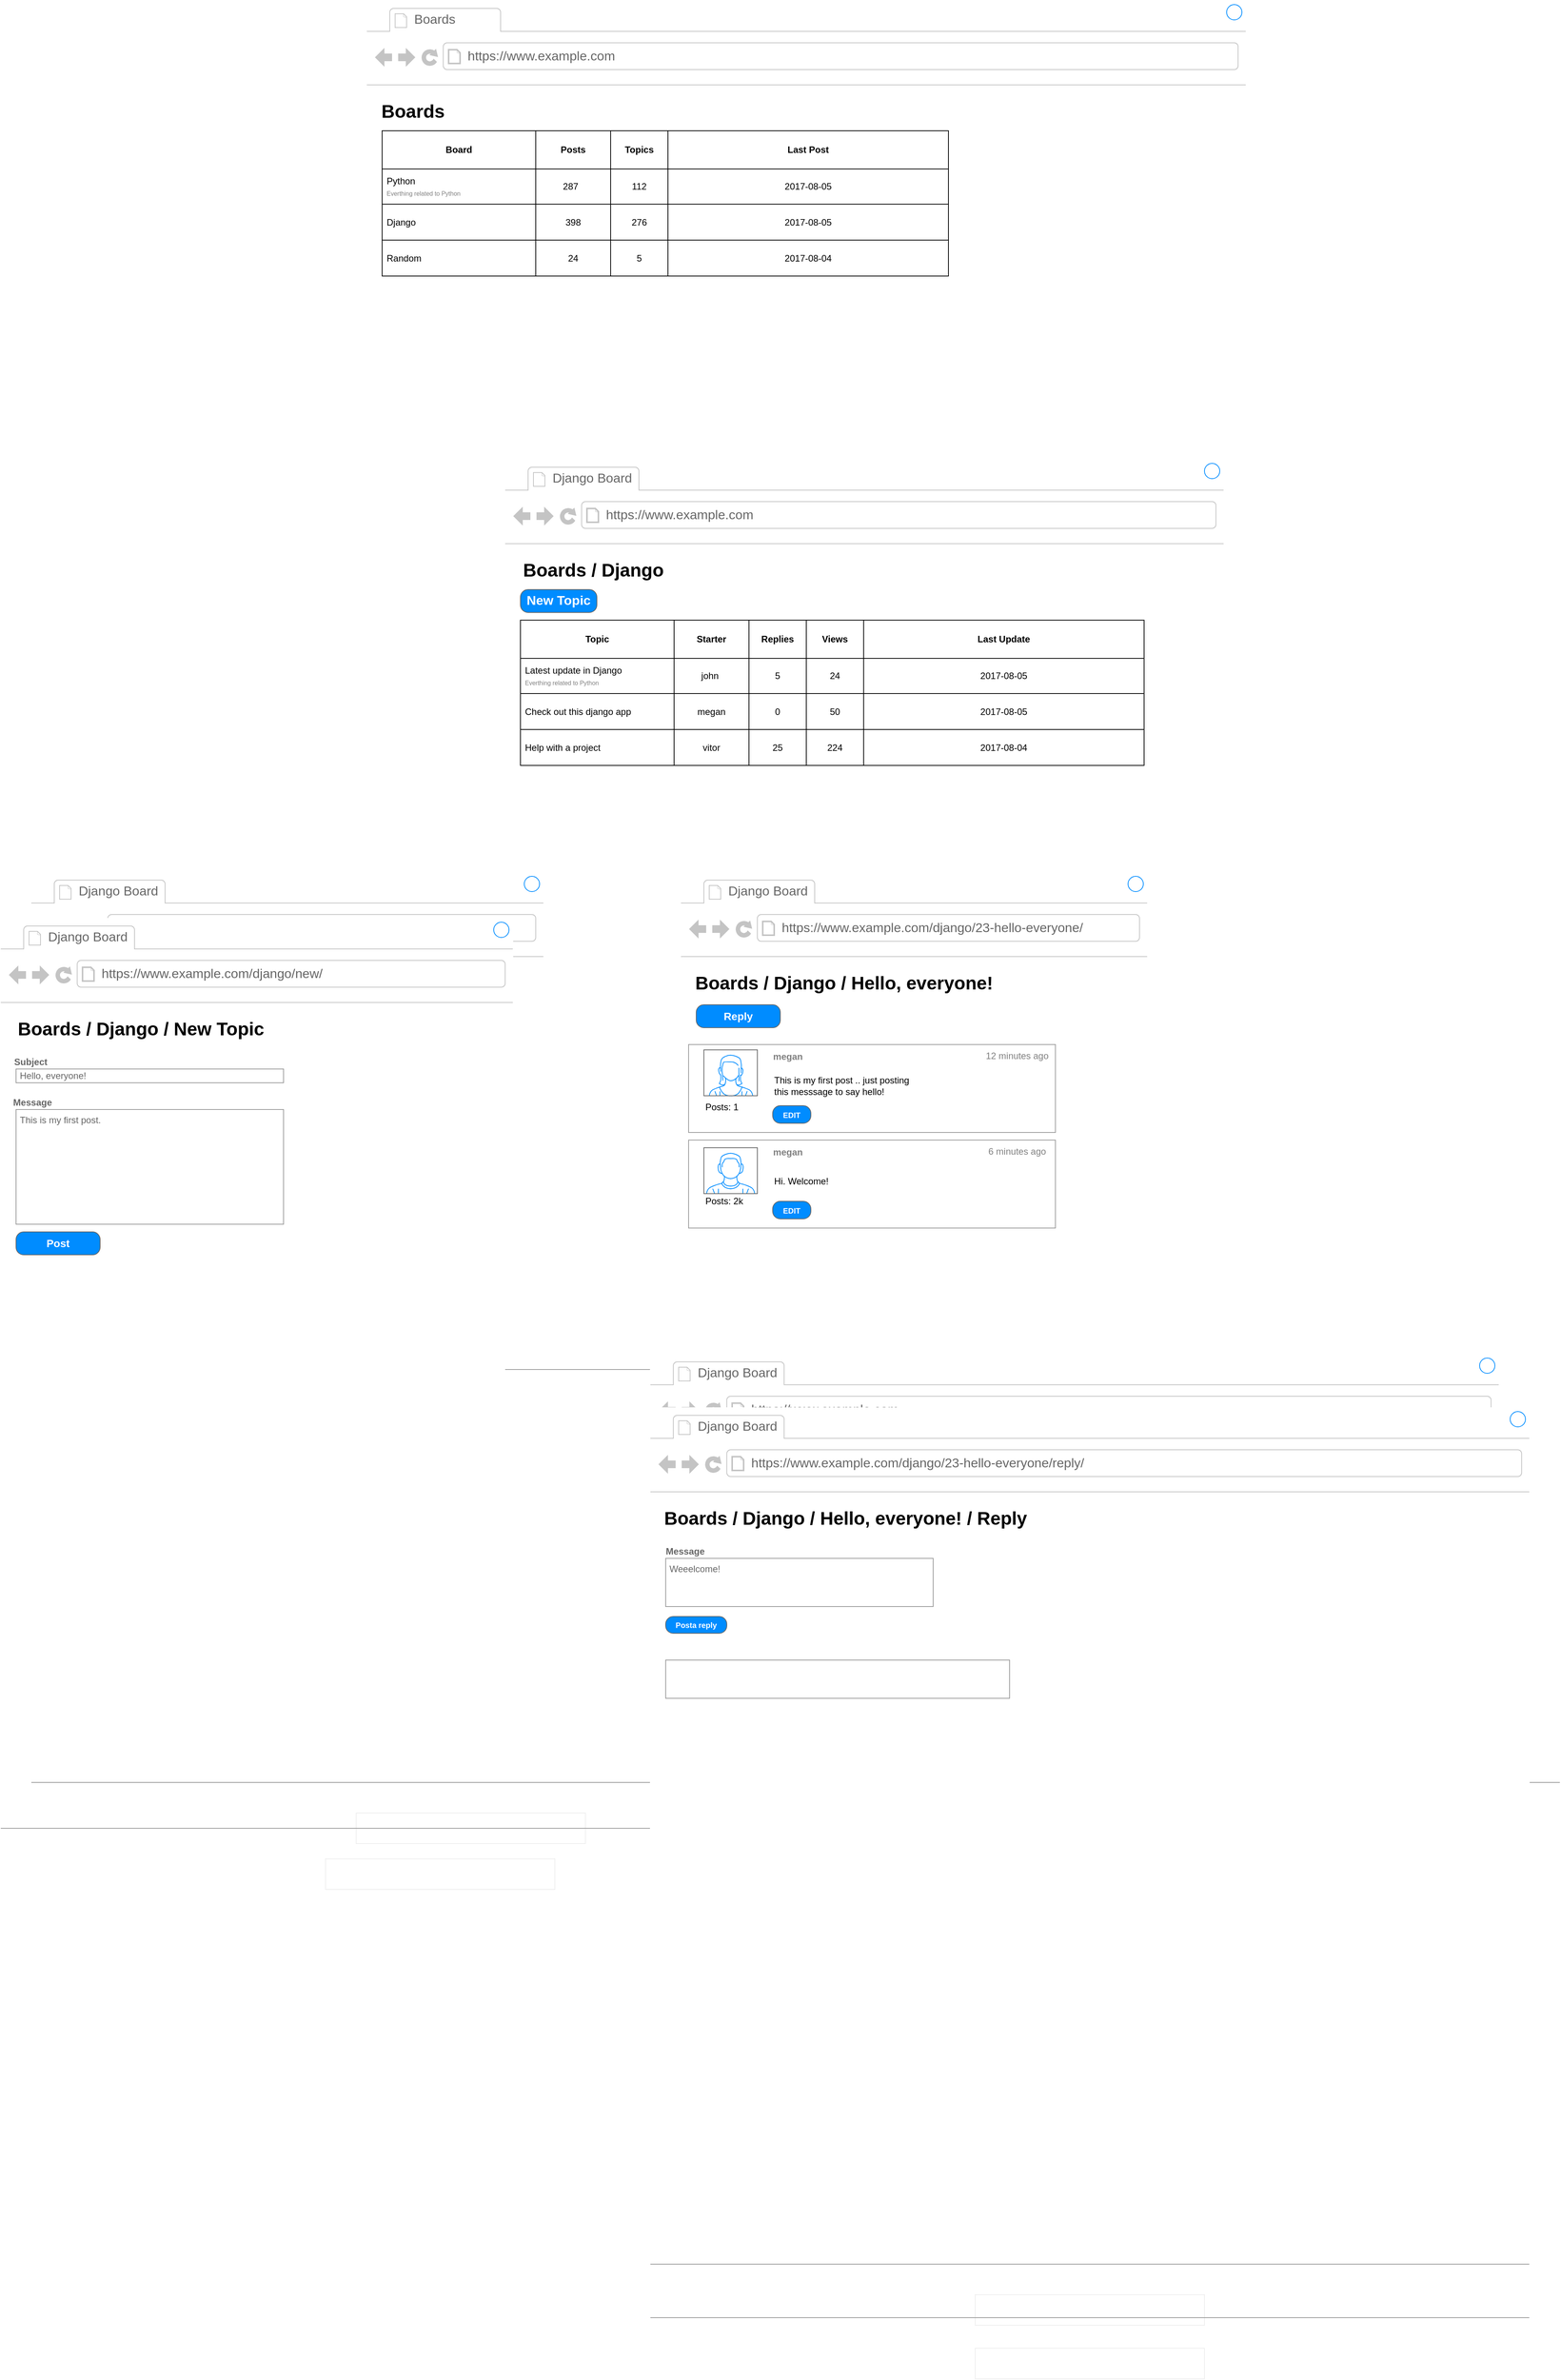 <mxfile version="22.1.17" type="github">
  <diagram id="piDafpqhtRUU5qUU-vj8" name="Page-1">
    <mxGraphModel dx="1759" dy="770" grid="1" gridSize="10" guides="1" tooltips="1" connect="1" arrows="1" fold="1" page="1" pageScale="1" pageWidth="827" pageHeight="1169" math="0" shadow="0">
      <root>
        <mxCell id="0" />
        <mxCell id="1" parent="0" />
        <mxCell id="8962rQQDY3VNNf6We3Pp-1" value="" style="strokeWidth=1;shadow=0;dashed=0;align=center;html=1;shape=mxgraph.mockup.containers.browserWindow;rSize=0;strokeColor2=#008cff;strokeColor3=#c4c4c4;mainText=,;recursiveResize=0;strokeColor=#FFFFFF;fontColor=#FFFFFF;" parent="1" vertex="1">
          <mxGeometry x="-161" y="820" width="1150" height="490" as="geometry" />
        </mxCell>
        <mxCell id="8962rQQDY3VNNf6We3Pp-2" value="Boards" style="strokeWidth=1;shadow=0;dashed=0;align=center;html=1;shape=mxgraph.mockup.containers.anchor;fontSize=17;fontColor=#666666;align=left;" parent="8962rQQDY3VNNf6We3Pp-1" vertex="1">
          <mxGeometry x="60" y="12" width="110" height="26" as="geometry" />
        </mxCell>
        <mxCell id="8962rQQDY3VNNf6We3Pp-3" value="https://www.example.com" style="strokeWidth=1;shadow=0;dashed=0;align=center;html=1;shape=mxgraph.mockup.containers.anchor;rSize=0;fontSize=17;fontColor=#666666;align=left;" parent="8962rQQDY3VNNf6We3Pp-1" vertex="1">
          <mxGeometry x="130" y="60" width="250" height="26" as="geometry" />
        </mxCell>
        <mxCell id="S-aHRPFoCMXhp_Hrwsch-256" value="" style="edgeStyle=orthogonalEdgeStyle;rounded=0;orthogonalLoop=1;jettySize=auto;html=1;" edge="1" parent="8962rQQDY3VNNf6We3Pp-1" target="8962rQQDY3VNNf6We3Pp-38">
          <mxGeometry relative="1" as="geometry">
            <mxPoint x="900" y="1250" as="sourcePoint" />
          </mxGeometry>
        </mxCell>
        <mxCell id="S-aHRPFoCMXhp_Hrwsch-1" value="Boards" style="text;strokeColor=none;fillColor=none;html=1;fontSize=24;fontStyle=1;verticalAlign=middle;align=center;" vertex="1" parent="8962rQQDY3VNNf6We3Pp-1">
          <mxGeometry x="20" y="140" width="80" height="10" as="geometry" />
        </mxCell>
        <mxCell id="S-aHRPFoCMXhp_Hrwsch-2" value="" style="childLayout=tableLayout;recursiveResize=0;shadow=0;fillColor=default;align=right;strokeColor=default;" vertex="1" parent="8962rQQDY3VNNf6We3Pp-1">
          <mxGeometry x="20" y="170" width="741" height="190" as="geometry" />
        </mxCell>
        <mxCell id="S-aHRPFoCMXhp_Hrwsch-3" value="" style="shape=tableRow;horizontal=0;startSize=0;swimlaneHead=0;swimlaneBody=0;top=0;left=0;bottom=0;right=0;dropTarget=0;collapsible=0;recursiveResize=0;expand=0;fontStyle=0;fillColor=none;strokeColor=inherit;" vertex="1" parent="S-aHRPFoCMXhp_Hrwsch-2">
          <mxGeometry width="741" height="50" as="geometry" />
        </mxCell>
        <mxCell id="S-aHRPFoCMXhp_Hrwsch-4" value="&lt;b&gt;Board&lt;/b&gt;" style="connectable=0;recursiveResize=0;strokeColor=inherit;fillColor=none;align=center;whiteSpace=wrap;html=1;" vertex="1" parent="S-aHRPFoCMXhp_Hrwsch-3">
          <mxGeometry width="201" height="50" as="geometry">
            <mxRectangle width="201" height="50" as="alternateBounds" />
          </mxGeometry>
        </mxCell>
        <mxCell id="S-aHRPFoCMXhp_Hrwsch-5" value="&lt;b&gt;Posts&lt;/b&gt;" style="connectable=0;recursiveResize=0;strokeColor=inherit;fillColor=none;align=center;whiteSpace=wrap;html=1;" vertex="1" parent="S-aHRPFoCMXhp_Hrwsch-3">
          <mxGeometry x="201" width="98" height="50" as="geometry">
            <mxRectangle width="98" height="50" as="alternateBounds" />
          </mxGeometry>
        </mxCell>
        <mxCell id="S-aHRPFoCMXhp_Hrwsch-6" value="Topics" style="connectable=0;recursiveResize=0;strokeColor=inherit;fillColor=none;align=center;whiteSpace=wrap;html=1;fontStyle=1" vertex="1" parent="S-aHRPFoCMXhp_Hrwsch-3">
          <mxGeometry x="299" width="75" height="50" as="geometry">
            <mxRectangle width="75" height="50" as="alternateBounds" />
          </mxGeometry>
        </mxCell>
        <mxCell id="S-aHRPFoCMXhp_Hrwsch-15" value="Last Post" style="connectable=0;recursiveResize=0;strokeColor=inherit;fillColor=none;align=center;whiteSpace=wrap;html=1;fontStyle=1" vertex="1" parent="S-aHRPFoCMXhp_Hrwsch-3">
          <mxGeometry x="374" width="367" height="50" as="geometry">
            <mxRectangle width="367" height="50" as="alternateBounds" />
          </mxGeometry>
        </mxCell>
        <mxCell id="S-aHRPFoCMXhp_Hrwsch-7" style="shape=tableRow;horizontal=0;startSize=0;swimlaneHead=0;swimlaneBody=0;top=0;left=0;bottom=0;right=0;dropTarget=0;collapsible=0;recursiveResize=0;expand=0;fontStyle=0;fillColor=none;strokeColor=inherit;" vertex="1" parent="S-aHRPFoCMXhp_Hrwsch-2">
          <mxGeometry y="50" width="741" height="46" as="geometry" />
        </mxCell>
        <mxCell id="S-aHRPFoCMXhp_Hrwsch-8" value="Python&lt;br&gt;&lt;font color=&quot;#808080&quot; style=&quot;font-size: 8px;&quot;&gt;Everthing related to Python&lt;/font&gt;" style="connectable=0;recursiveResize=0;strokeColor=inherit;fillColor=none;align=left;whiteSpace=wrap;html=1;spacingLeft=4;" vertex="1" parent="S-aHRPFoCMXhp_Hrwsch-7">
          <mxGeometry width="201" height="46" as="geometry">
            <mxRectangle width="201" height="46" as="alternateBounds" />
          </mxGeometry>
        </mxCell>
        <mxCell id="S-aHRPFoCMXhp_Hrwsch-9" value="287&lt;span style=&quot;white-space: pre;&quot;&gt;&#x9;&lt;/span&gt;" style="connectable=0;recursiveResize=0;strokeColor=inherit;fillColor=none;align=center;whiteSpace=wrap;html=1;" vertex="1" parent="S-aHRPFoCMXhp_Hrwsch-7">
          <mxGeometry x="201" width="98" height="46" as="geometry">
            <mxRectangle width="98" height="46" as="alternateBounds" />
          </mxGeometry>
        </mxCell>
        <mxCell id="S-aHRPFoCMXhp_Hrwsch-10" value="112" style="connectable=0;recursiveResize=0;strokeColor=inherit;fillColor=none;align=center;whiteSpace=wrap;html=1;" vertex="1" parent="S-aHRPFoCMXhp_Hrwsch-7">
          <mxGeometry x="299" width="75" height="46" as="geometry">
            <mxRectangle width="75" height="46" as="alternateBounds" />
          </mxGeometry>
        </mxCell>
        <mxCell id="S-aHRPFoCMXhp_Hrwsch-16" value="2017-08-05" style="connectable=0;recursiveResize=0;strokeColor=inherit;fillColor=none;align=center;whiteSpace=wrap;html=1;" vertex="1" parent="S-aHRPFoCMXhp_Hrwsch-7">
          <mxGeometry x="374" width="367" height="46" as="geometry">
            <mxRectangle width="367" height="46" as="alternateBounds" />
          </mxGeometry>
        </mxCell>
        <mxCell id="S-aHRPFoCMXhp_Hrwsch-11" style="shape=tableRow;horizontal=0;startSize=0;swimlaneHead=0;swimlaneBody=0;top=0;left=0;bottom=0;right=0;dropTarget=0;collapsible=0;recursiveResize=0;expand=0;fontStyle=0;fillColor=none;strokeColor=inherit;" vertex="1" parent="S-aHRPFoCMXhp_Hrwsch-2">
          <mxGeometry y="96" width="741" height="47" as="geometry" />
        </mxCell>
        <mxCell id="S-aHRPFoCMXhp_Hrwsch-12" value="Django" style="connectable=0;recursiveResize=0;strokeColor=inherit;fillColor=none;align=left;whiteSpace=wrap;html=1;spacingLeft=4;" vertex="1" parent="S-aHRPFoCMXhp_Hrwsch-11">
          <mxGeometry width="201" height="47" as="geometry">
            <mxRectangle width="201" height="47" as="alternateBounds" />
          </mxGeometry>
        </mxCell>
        <mxCell id="S-aHRPFoCMXhp_Hrwsch-13" value="398&lt;br&gt;" style="connectable=0;recursiveResize=0;strokeColor=inherit;fillColor=none;align=center;whiteSpace=wrap;html=1;" vertex="1" parent="S-aHRPFoCMXhp_Hrwsch-11">
          <mxGeometry x="201" width="98" height="47" as="geometry">
            <mxRectangle width="98" height="47" as="alternateBounds" />
          </mxGeometry>
        </mxCell>
        <mxCell id="S-aHRPFoCMXhp_Hrwsch-14" value="276" style="connectable=0;recursiveResize=0;strokeColor=inherit;fillColor=none;align=center;whiteSpace=wrap;html=1;" vertex="1" parent="S-aHRPFoCMXhp_Hrwsch-11">
          <mxGeometry x="299" width="75" height="47" as="geometry">
            <mxRectangle width="75" height="47" as="alternateBounds" />
          </mxGeometry>
        </mxCell>
        <mxCell id="S-aHRPFoCMXhp_Hrwsch-17" value="2017-08-05" style="connectable=0;recursiveResize=0;strokeColor=inherit;fillColor=none;align=center;whiteSpace=wrap;html=1;" vertex="1" parent="S-aHRPFoCMXhp_Hrwsch-11">
          <mxGeometry x="374" width="367" height="47" as="geometry">
            <mxRectangle width="367" height="47" as="alternateBounds" />
          </mxGeometry>
        </mxCell>
        <mxCell id="S-aHRPFoCMXhp_Hrwsch-21" style="shape=tableRow;horizontal=0;startSize=0;swimlaneHead=0;swimlaneBody=0;top=0;left=0;bottom=0;right=0;dropTarget=0;collapsible=0;recursiveResize=0;expand=0;fontStyle=0;fillColor=none;strokeColor=inherit;" vertex="1" parent="S-aHRPFoCMXhp_Hrwsch-2">
          <mxGeometry y="143" width="741" height="47" as="geometry" />
        </mxCell>
        <mxCell id="S-aHRPFoCMXhp_Hrwsch-22" value="Random" style="connectable=0;recursiveResize=0;strokeColor=inherit;fillColor=none;align=left;whiteSpace=wrap;html=1;spacingLeft=4;" vertex="1" parent="S-aHRPFoCMXhp_Hrwsch-21">
          <mxGeometry width="201" height="47" as="geometry">
            <mxRectangle width="201" height="47" as="alternateBounds" />
          </mxGeometry>
        </mxCell>
        <mxCell id="S-aHRPFoCMXhp_Hrwsch-23" value="24" style="connectable=0;recursiveResize=0;strokeColor=inherit;fillColor=none;align=center;whiteSpace=wrap;html=1;" vertex="1" parent="S-aHRPFoCMXhp_Hrwsch-21">
          <mxGeometry x="201" width="98" height="47" as="geometry">
            <mxRectangle width="98" height="47" as="alternateBounds" />
          </mxGeometry>
        </mxCell>
        <mxCell id="S-aHRPFoCMXhp_Hrwsch-24" value="5" style="connectable=0;recursiveResize=0;strokeColor=inherit;fillColor=none;align=center;whiteSpace=wrap;html=1;" vertex="1" parent="S-aHRPFoCMXhp_Hrwsch-21">
          <mxGeometry x="299" width="75" height="47" as="geometry">
            <mxRectangle width="75" height="47" as="alternateBounds" />
          </mxGeometry>
        </mxCell>
        <mxCell id="S-aHRPFoCMXhp_Hrwsch-26" value="2017-08-04" style="connectable=0;recursiveResize=0;strokeColor=inherit;fillColor=none;align=center;whiteSpace=wrap;html=1;" vertex="1" parent="S-aHRPFoCMXhp_Hrwsch-21">
          <mxGeometry x="374" width="367" height="47" as="geometry">
            <mxRectangle width="367" height="47" as="alternateBounds" />
          </mxGeometry>
        </mxCell>
        <mxCell id="S-aHRPFoCMXhp_Hrwsch-30" value="" style="strokeWidth=1;shadow=0;dashed=0;align=center;html=1;shape=mxgraph.mockup.containers.browserWindow;rSize=0;strokeColor2=#008cff;strokeColor3=#c4c4c4;mainText=,;recursiveResize=0;strokeColor=#FFFFFF;fontColor=#FFFFFF;" vertex="1" parent="1">
          <mxGeometry x="20" y="1420" width="940" height="480" as="geometry" />
        </mxCell>
        <mxCell id="S-aHRPFoCMXhp_Hrwsch-31" value="Django Board" style="strokeWidth=1;shadow=0;dashed=0;align=center;html=1;shape=mxgraph.mockup.containers.anchor;fontSize=17;fontColor=#666666;align=left;" vertex="1" parent="S-aHRPFoCMXhp_Hrwsch-30">
          <mxGeometry x="60" y="12" width="110" height="26" as="geometry" />
        </mxCell>
        <mxCell id="S-aHRPFoCMXhp_Hrwsch-32" value="https://www.example.com" style="strokeWidth=1;shadow=0;dashed=0;align=center;html=1;shape=mxgraph.mockup.containers.anchor;rSize=0;fontSize=17;fontColor=#666666;align=left;" vertex="1" parent="S-aHRPFoCMXhp_Hrwsch-30">
          <mxGeometry x="130" y="60" width="250" height="26" as="geometry" />
        </mxCell>
        <mxCell id="S-aHRPFoCMXhp_Hrwsch-46" value="" style="verticalLabelPosition=bottom;shadow=0;dashed=0;align=center;html=1;verticalAlign=top;strokeWidth=1;shape=mxgraph.mockup.markup.line;strokeColor=#999999;fillColor=#008CFF;fontSize=13;fontColor=#0066CC;" vertex="1" parent="S-aHRPFoCMXhp_Hrwsch-30">
          <mxGeometry y="1180" width="1150" height="20" as="geometry" />
        </mxCell>
        <mxCell id="S-aHRPFoCMXhp_Hrwsch-47" value="" style="shape=rect;fillColor=#ffffff;strokeColor=#eeeeee;shadow=0;fontSize=13;fontColor=#0066CC;" vertex="1" parent="S-aHRPFoCMXhp_Hrwsch-30">
          <mxGeometry x="425" y="1230" width="300" height="40" as="geometry" />
        </mxCell>
        <mxCell id="S-aHRPFoCMXhp_Hrwsch-55" value="Boards / Django" style="text;strokeColor=none;fillColor=none;html=1;fontSize=24;fontStyle=1;verticalAlign=middle;align=center;" vertex="1" parent="S-aHRPFoCMXhp_Hrwsch-30">
          <mxGeometry x="75" y="140" width="80" height="10" as="geometry" />
        </mxCell>
        <mxCell id="S-aHRPFoCMXhp_Hrwsch-56" value="" style="childLayout=tableLayout;recursiveResize=0;shadow=0;fillColor=default;align=right;strokeColor=default;" vertex="1" parent="S-aHRPFoCMXhp_Hrwsch-30">
          <mxGeometry x="20" y="210" width="816" height="190" as="geometry" />
        </mxCell>
        <mxCell id="S-aHRPFoCMXhp_Hrwsch-57" value="" style="shape=tableRow;horizontal=0;startSize=0;swimlaneHead=0;swimlaneBody=0;top=0;left=0;bottom=0;right=0;dropTarget=0;collapsible=0;recursiveResize=0;expand=0;fontStyle=0;fillColor=none;strokeColor=inherit;" vertex="1" parent="S-aHRPFoCMXhp_Hrwsch-56">
          <mxGeometry width="816" height="50" as="geometry" />
        </mxCell>
        <mxCell id="S-aHRPFoCMXhp_Hrwsch-58" value="&lt;b&gt;Topic&lt;br&gt;&lt;/b&gt;" style="connectable=0;recursiveResize=0;strokeColor=inherit;fillColor=none;align=center;whiteSpace=wrap;html=1;" vertex="1" parent="S-aHRPFoCMXhp_Hrwsch-57">
          <mxGeometry width="201" height="50" as="geometry">
            <mxRectangle width="201" height="50" as="alternateBounds" />
          </mxGeometry>
        </mxCell>
        <mxCell id="S-aHRPFoCMXhp_Hrwsch-59" value="&lt;b&gt;Starter&lt;/b&gt;" style="connectable=0;recursiveResize=0;strokeColor=inherit;fillColor=none;align=center;whiteSpace=wrap;html=1;" vertex="1" parent="S-aHRPFoCMXhp_Hrwsch-57">
          <mxGeometry x="201" width="98" height="50" as="geometry">
            <mxRectangle width="98" height="50" as="alternateBounds" />
          </mxGeometry>
        </mxCell>
        <mxCell id="S-aHRPFoCMXhp_Hrwsch-60" value="Replies" style="connectable=0;recursiveResize=0;strokeColor=inherit;fillColor=none;align=center;whiteSpace=wrap;html=1;fontStyle=1" vertex="1" parent="S-aHRPFoCMXhp_Hrwsch-57">
          <mxGeometry x="299" width="75" height="50" as="geometry">
            <mxRectangle width="75" height="50" as="alternateBounds" />
          </mxGeometry>
        </mxCell>
        <mxCell id="S-aHRPFoCMXhp_Hrwsch-87" value="Views" style="connectable=0;recursiveResize=0;strokeColor=inherit;fillColor=none;align=center;whiteSpace=wrap;html=1;fontStyle=1" vertex="1" parent="S-aHRPFoCMXhp_Hrwsch-57">
          <mxGeometry x="374" width="75" height="50" as="geometry">
            <mxRectangle width="75" height="50" as="alternateBounds" />
          </mxGeometry>
        </mxCell>
        <mxCell id="S-aHRPFoCMXhp_Hrwsch-61" value="Last Update" style="connectable=0;recursiveResize=0;strokeColor=inherit;fillColor=none;align=center;whiteSpace=wrap;html=1;fontStyle=1" vertex="1" parent="S-aHRPFoCMXhp_Hrwsch-57">
          <mxGeometry x="449" width="367" height="50" as="geometry">
            <mxRectangle width="367" height="50" as="alternateBounds" />
          </mxGeometry>
        </mxCell>
        <mxCell id="S-aHRPFoCMXhp_Hrwsch-62" style="shape=tableRow;horizontal=0;startSize=0;swimlaneHead=0;swimlaneBody=0;top=0;left=0;bottom=0;right=0;dropTarget=0;collapsible=0;recursiveResize=0;expand=0;fontStyle=0;fillColor=none;strokeColor=inherit;" vertex="1" parent="S-aHRPFoCMXhp_Hrwsch-56">
          <mxGeometry y="50" width="816" height="46" as="geometry" />
        </mxCell>
        <mxCell id="S-aHRPFoCMXhp_Hrwsch-63" value="Latest update in Django&lt;br&gt;&lt;font color=&quot;#808080&quot; style=&quot;font-size: 8px;&quot;&gt;Everthing related to Python&lt;/font&gt;" style="connectable=0;recursiveResize=0;strokeColor=inherit;fillColor=none;align=left;whiteSpace=wrap;html=1;spacingLeft=4;" vertex="1" parent="S-aHRPFoCMXhp_Hrwsch-62">
          <mxGeometry width="201" height="46" as="geometry">
            <mxRectangle width="201" height="46" as="alternateBounds" />
          </mxGeometry>
        </mxCell>
        <mxCell id="S-aHRPFoCMXhp_Hrwsch-64" value="john&lt;span style=&quot;white-space: pre;&quot;&gt;&#x9;&lt;/span&gt;" style="connectable=0;recursiveResize=0;strokeColor=inherit;fillColor=none;align=center;whiteSpace=wrap;html=1;" vertex="1" parent="S-aHRPFoCMXhp_Hrwsch-62">
          <mxGeometry x="201" width="98" height="46" as="geometry">
            <mxRectangle width="98" height="46" as="alternateBounds" />
          </mxGeometry>
        </mxCell>
        <mxCell id="S-aHRPFoCMXhp_Hrwsch-65" value="5" style="connectable=0;recursiveResize=0;strokeColor=inherit;fillColor=none;align=center;whiteSpace=wrap;html=1;" vertex="1" parent="S-aHRPFoCMXhp_Hrwsch-62">
          <mxGeometry x="299" width="75" height="46" as="geometry">
            <mxRectangle width="75" height="46" as="alternateBounds" />
          </mxGeometry>
        </mxCell>
        <mxCell id="S-aHRPFoCMXhp_Hrwsch-88" value="24" style="connectable=0;recursiveResize=0;strokeColor=inherit;fillColor=none;align=center;whiteSpace=wrap;html=1;" vertex="1" parent="S-aHRPFoCMXhp_Hrwsch-62">
          <mxGeometry x="374" width="75" height="46" as="geometry">
            <mxRectangle width="75" height="46" as="alternateBounds" />
          </mxGeometry>
        </mxCell>
        <mxCell id="S-aHRPFoCMXhp_Hrwsch-66" value="2017-08-05" style="connectable=0;recursiveResize=0;strokeColor=inherit;fillColor=none;align=center;whiteSpace=wrap;html=1;" vertex="1" parent="S-aHRPFoCMXhp_Hrwsch-62">
          <mxGeometry x="449" width="367" height="46" as="geometry">
            <mxRectangle width="367" height="46" as="alternateBounds" />
          </mxGeometry>
        </mxCell>
        <mxCell id="S-aHRPFoCMXhp_Hrwsch-67" style="shape=tableRow;horizontal=0;startSize=0;swimlaneHead=0;swimlaneBody=0;top=0;left=0;bottom=0;right=0;dropTarget=0;collapsible=0;recursiveResize=0;expand=0;fontStyle=0;fillColor=none;strokeColor=inherit;" vertex="1" parent="S-aHRPFoCMXhp_Hrwsch-56">
          <mxGeometry y="96" width="816" height="47" as="geometry" />
        </mxCell>
        <mxCell id="S-aHRPFoCMXhp_Hrwsch-68" value="Check out this django app" style="connectable=0;recursiveResize=0;strokeColor=inherit;fillColor=none;align=left;whiteSpace=wrap;html=1;spacingLeft=4;" vertex="1" parent="S-aHRPFoCMXhp_Hrwsch-67">
          <mxGeometry width="201" height="47" as="geometry">
            <mxRectangle width="201" height="47" as="alternateBounds" />
          </mxGeometry>
        </mxCell>
        <mxCell id="S-aHRPFoCMXhp_Hrwsch-69" value="megan" style="connectable=0;recursiveResize=0;strokeColor=inherit;fillColor=none;align=center;whiteSpace=wrap;html=1;" vertex="1" parent="S-aHRPFoCMXhp_Hrwsch-67">
          <mxGeometry x="201" width="98" height="47" as="geometry">
            <mxRectangle width="98" height="47" as="alternateBounds" />
          </mxGeometry>
        </mxCell>
        <mxCell id="S-aHRPFoCMXhp_Hrwsch-70" value="0" style="connectable=0;recursiveResize=0;strokeColor=inherit;fillColor=none;align=center;whiteSpace=wrap;html=1;" vertex="1" parent="S-aHRPFoCMXhp_Hrwsch-67">
          <mxGeometry x="299" width="75" height="47" as="geometry">
            <mxRectangle width="75" height="47" as="alternateBounds" />
          </mxGeometry>
        </mxCell>
        <mxCell id="S-aHRPFoCMXhp_Hrwsch-89" value="50" style="connectable=0;recursiveResize=0;strokeColor=inherit;fillColor=none;align=center;whiteSpace=wrap;html=1;" vertex="1" parent="S-aHRPFoCMXhp_Hrwsch-67">
          <mxGeometry x="374" width="75" height="47" as="geometry">
            <mxRectangle width="75" height="47" as="alternateBounds" />
          </mxGeometry>
        </mxCell>
        <mxCell id="S-aHRPFoCMXhp_Hrwsch-71" value="2017-08-05" style="connectable=0;recursiveResize=0;strokeColor=inherit;fillColor=none;align=center;whiteSpace=wrap;html=1;" vertex="1" parent="S-aHRPFoCMXhp_Hrwsch-67">
          <mxGeometry x="449" width="367" height="47" as="geometry">
            <mxRectangle width="367" height="47" as="alternateBounds" />
          </mxGeometry>
        </mxCell>
        <mxCell id="S-aHRPFoCMXhp_Hrwsch-72" style="shape=tableRow;horizontal=0;startSize=0;swimlaneHead=0;swimlaneBody=0;top=0;left=0;bottom=0;right=0;dropTarget=0;collapsible=0;recursiveResize=0;expand=0;fontStyle=0;fillColor=none;strokeColor=inherit;" vertex="1" parent="S-aHRPFoCMXhp_Hrwsch-56">
          <mxGeometry y="143" width="816" height="47" as="geometry" />
        </mxCell>
        <mxCell id="S-aHRPFoCMXhp_Hrwsch-73" value="Help with a project" style="connectable=0;recursiveResize=0;strokeColor=inherit;fillColor=none;align=left;whiteSpace=wrap;html=1;spacingLeft=4;" vertex="1" parent="S-aHRPFoCMXhp_Hrwsch-72">
          <mxGeometry width="201" height="47" as="geometry">
            <mxRectangle width="201" height="47" as="alternateBounds" />
          </mxGeometry>
        </mxCell>
        <mxCell id="S-aHRPFoCMXhp_Hrwsch-74" value="vitor" style="connectable=0;recursiveResize=0;strokeColor=inherit;fillColor=none;align=center;whiteSpace=wrap;html=1;" vertex="1" parent="S-aHRPFoCMXhp_Hrwsch-72">
          <mxGeometry x="201" width="98" height="47" as="geometry">
            <mxRectangle width="98" height="47" as="alternateBounds" />
          </mxGeometry>
        </mxCell>
        <mxCell id="S-aHRPFoCMXhp_Hrwsch-75" value="25" style="connectable=0;recursiveResize=0;strokeColor=inherit;fillColor=none;align=center;whiteSpace=wrap;html=1;" vertex="1" parent="S-aHRPFoCMXhp_Hrwsch-72">
          <mxGeometry x="299" width="75" height="47" as="geometry">
            <mxRectangle width="75" height="47" as="alternateBounds" />
          </mxGeometry>
        </mxCell>
        <mxCell id="S-aHRPFoCMXhp_Hrwsch-90" value="224" style="connectable=0;recursiveResize=0;strokeColor=inherit;fillColor=none;align=center;whiteSpace=wrap;html=1;" vertex="1" parent="S-aHRPFoCMXhp_Hrwsch-72">
          <mxGeometry x="374" width="75" height="47" as="geometry">
            <mxRectangle width="75" height="47" as="alternateBounds" />
          </mxGeometry>
        </mxCell>
        <mxCell id="S-aHRPFoCMXhp_Hrwsch-76" value="2017-08-04" style="connectable=0;recursiveResize=0;strokeColor=inherit;fillColor=none;align=center;whiteSpace=wrap;html=1;" vertex="1" parent="S-aHRPFoCMXhp_Hrwsch-72">
          <mxGeometry x="449" width="367" height="47" as="geometry">
            <mxRectangle width="367" height="47" as="alternateBounds" />
          </mxGeometry>
        </mxCell>
        <mxCell id="S-aHRPFoCMXhp_Hrwsch-82" value="New Topic" style="strokeWidth=1;shadow=0;dashed=0;align=center;html=1;shape=mxgraph.mockup.buttons.button;strokeColor=#666666;fontColor=#ffffff;mainText=;buttonStyle=round;fontSize=17;fontStyle=1;fillColor=#008cff;whiteSpace=wrap;" vertex="1" parent="S-aHRPFoCMXhp_Hrwsch-30">
          <mxGeometry x="20" y="170" width="100" height="30" as="geometry" />
        </mxCell>
        <mxCell id="S-aHRPFoCMXhp_Hrwsch-192" value="" style="strokeWidth=1;shadow=0;dashed=0;align=center;html=1;shape=mxgraph.mockup.containers.browserWindow;rSize=0;strokeColor2=#008cff;strokeColor3=#c4c4c4;mainText=,;recursiveResize=0;strokeColor=#FFFFFF;fontColor=#FFFFFF;" vertex="1" parent="1">
          <mxGeometry x="-600" y="1960" width="670" height="520" as="geometry" />
        </mxCell>
        <mxCell id="S-aHRPFoCMXhp_Hrwsch-193" value="Django Board" style="strokeWidth=1;shadow=0;dashed=0;align=center;html=1;shape=mxgraph.mockup.containers.anchor;fontSize=17;fontColor=#666666;align=left;" vertex="1" parent="S-aHRPFoCMXhp_Hrwsch-192">
          <mxGeometry x="60" y="12" width="110" height="26" as="geometry" />
        </mxCell>
        <mxCell id="S-aHRPFoCMXhp_Hrwsch-194" value="https://www.example.com" style="strokeWidth=1;shadow=0;dashed=0;align=center;html=1;shape=mxgraph.mockup.containers.anchor;rSize=0;fontSize=17;fontColor=#666666;align=left;" vertex="1" parent="S-aHRPFoCMXhp_Hrwsch-192">
          <mxGeometry x="130" y="60" width="250" height="26" as="geometry" />
        </mxCell>
        <mxCell id="S-aHRPFoCMXhp_Hrwsch-195" value="" style="verticalLabelPosition=bottom;shadow=0;dashed=0;align=center;html=1;verticalAlign=top;strokeWidth=1;shape=mxgraph.mockup.markup.line;strokeColor=#999999;fillColor=#008CFF;fontSize=13;fontColor=#0066CC;" vertex="1" parent="S-aHRPFoCMXhp_Hrwsch-192">
          <mxGeometry y="1180" width="1150" height="20" as="geometry" />
        </mxCell>
        <mxCell id="S-aHRPFoCMXhp_Hrwsch-196" value="" style="shape=rect;fillColor=#ffffff;strokeColor=#eeeeee;shadow=0;fontSize=13;fontColor=#0066CC;" vertex="1" parent="S-aHRPFoCMXhp_Hrwsch-192">
          <mxGeometry x="425" y="1230" width="300" height="40" as="geometry" />
        </mxCell>
        <mxCell id="S-aHRPFoCMXhp_Hrwsch-197" value="Boards / Django / New Topic" style="text;strokeColor=none;fillColor=none;html=1;fontSize=24;fontStyle=1;verticalAlign=middle;align=center;" vertex="1" parent="S-aHRPFoCMXhp_Hrwsch-192">
          <mxGeometry x="30" y="140" width="305" height="10" as="geometry" />
        </mxCell>
        <mxCell id="S-aHRPFoCMXhp_Hrwsch-198" value="&lt;b&gt;Subject&lt;/b&gt;" style="strokeWidth=1;shadow=0;dashed=0;align=center;html=1;shape=mxgraph.mockup.forms.anchor;align=right;spacingRight=0;fontColor=#666666;spacing=0;" vertex="1" parent="S-aHRPFoCMXhp_Hrwsch-192">
          <mxGeometry x="10" y="179" width="50" height="18" as="geometry" />
        </mxCell>
        <mxCell id="S-aHRPFoCMXhp_Hrwsch-199" value="Hello, everyone!" style="strokeWidth=1;shadow=0;dashed=0;align=center;html=1;shape=mxgraph.mockup.forms.rrect;fillColor=#ffffff;rSize=0;fontColor=#666666;align=left;spacingLeft=3;strokeColor=#999999;" vertex="1" parent="S-aHRPFoCMXhp_Hrwsch-192">
          <mxGeometry x="20" y="197" width="350" height="18" as="geometry" />
        </mxCell>
        <mxCell id="S-aHRPFoCMXhp_Hrwsch-200" value="&lt;b&gt;Message&lt;/b&gt;" style="strokeWidth=1;shadow=0;dashed=0;align=center;html=1;shape=mxgraph.mockup.forms.anchor;align=right;spacingRight=2;fontColor=#666666;" vertex="1" parent="S-aHRPFoCMXhp_Hrwsch-192">
          <mxGeometry x="20" y="232" width="50" height="18" as="geometry" />
        </mxCell>
        <mxCell id="S-aHRPFoCMXhp_Hrwsch-201" value="This is my first post." style="strokeWidth=1;shadow=0;dashed=0;align=center;html=1;shape=mxgraph.mockup.forms.rrect;fillColor=default;rSize=0;fontColor=#666666;align=left;spacingLeft=3;strokeColor=#999999;verticalAlign=top;perimeterSpacing=4;gradientColor=none;" vertex="1" parent="S-aHRPFoCMXhp_Hrwsch-192">
          <mxGeometry x="20" y="250" width="350" height="150" as="geometry" />
        </mxCell>
        <mxCell id="S-aHRPFoCMXhp_Hrwsch-202" value="Post" style="strokeWidth=1;shadow=0;dashed=0;align=center;html=1;shape=mxgraph.mockup.buttons.button;strokeColor=#666666;fontColor=#ffffff;mainText=;buttonStyle=round;fontSize=14;fontStyle=1;fillColor=#008cff;whiteSpace=wrap;" vertex="1" parent="S-aHRPFoCMXhp_Hrwsch-192">
          <mxGeometry x="20" y="410" width="110" height="30" as="geometry" />
        </mxCell>
        <mxCell id="S-aHRPFoCMXhp_Hrwsch-203" value="" style="strokeWidth=1;shadow=0;dashed=0;align=center;html=1;shape=mxgraph.mockup.containers.browserWindow;rSize=0;strokeColor2=#008cff;strokeColor3=#c4c4c4;mainText=,;recursiveResize=0;strokeColor=#FFFFFF;fontColor=#FFFFFF;" vertex="1" parent="S-aHRPFoCMXhp_Hrwsch-192">
          <mxGeometry x="-40" y="60" width="670" height="450" as="geometry" />
        </mxCell>
        <mxCell id="S-aHRPFoCMXhp_Hrwsch-204" value="Django Board" style="strokeWidth=1;shadow=0;dashed=0;align=center;html=1;shape=mxgraph.mockup.containers.anchor;fontSize=17;fontColor=#666666;align=left;" vertex="1" parent="S-aHRPFoCMXhp_Hrwsch-203">
          <mxGeometry x="60" y="12" width="110" height="26" as="geometry" />
        </mxCell>
        <mxCell id="S-aHRPFoCMXhp_Hrwsch-205" value="https://www.example.com/django/new/" style="strokeWidth=1;shadow=0;dashed=0;align=center;html=1;shape=mxgraph.mockup.containers.anchor;rSize=0;fontSize=17;fontColor=#666666;align=left;" vertex="1" parent="S-aHRPFoCMXhp_Hrwsch-203">
          <mxGeometry x="130" y="60" width="250" height="26" as="geometry" />
        </mxCell>
        <mxCell id="S-aHRPFoCMXhp_Hrwsch-206" value="" style="verticalLabelPosition=bottom;shadow=0;dashed=0;align=center;html=1;verticalAlign=top;strokeWidth=1;shape=mxgraph.mockup.markup.line;strokeColor=#999999;fillColor=#008CFF;fontSize=13;fontColor=#0066CC;" vertex="1" parent="S-aHRPFoCMXhp_Hrwsch-203">
          <mxGeometry y="1180" width="1150" height="20" as="geometry" />
        </mxCell>
        <mxCell id="S-aHRPFoCMXhp_Hrwsch-207" value="" style="shape=rect;fillColor=#ffffff;strokeColor=#eeeeee;shadow=0;fontSize=13;fontColor=#0066CC;" vertex="1" parent="S-aHRPFoCMXhp_Hrwsch-203">
          <mxGeometry x="425" y="1230" width="300" height="40" as="geometry" />
        </mxCell>
        <mxCell id="S-aHRPFoCMXhp_Hrwsch-208" value="Boards / Django / New Topic" style="text;strokeColor=none;fillColor=none;html=1;fontSize=24;fontStyle=1;verticalAlign=middle;align=center;" vertex="1" parent="S-aHRPFoCMXhp_Hrwsch-203">
          <mxGeometry x="30" y="140" width="305" height="10" as="geometry" />
        </mxCell>
        <mxCell id="S-aHRPFoCMXhp_Hrwsch-209" value="&lt;b&gt;Subject&lt;/b&gt;" style="strokeWidth=1;shadow=0;dashed=0;align=center;html=1;shape=mxgraph.mockup.forms.anchor;align=right;spacingRight=0;fontColor=#666666;spacing=0;" vertex="1" parent="S-aHRPFoCMXhp_Hrwsch-203">
          <mxGeometry x="10" y="179" width="50" height="18" as="geometry" />
        </mxCell>
        <mxCell id="S-aHRPFoCMXhp_Hrwsch-210" value="Hello, everyone!" style="strokeWidth=1;shadow=0;dashed=0;align=center;html=1;shape=mxgraph.mockup.forms.rrect;fillColor=#ffffff;rSize=0;fontColor=#666666;align=left;spacingLeft=3;strokeColor=#999999;" vertex="1" parent="S-aHRPFoCMXhp_Hrwsch-203">
          <mxGeometry x="20" y="197" width="350" height="18" as="geometry" />
        </mxCell>
        <mxCell id="S-aHRPFoCMXhp_Hrwsch-211" value="&lt;b&gt;Message&lt;/b&gt;" style="strokeWidth=1;shadow=0;dashed=0;align=center;html=1;shape=mxgraph.mockup.forms.anchor;align=right;spacingRight=2;fontColor=#666666;" vertex="1" parent="S-aHRPFoCMXhp_Hrwsch-203">
          <mxGeometry x="20" y="232" width="50" height="18" as="geometry" />
        </mxCell>
        <mxCell id="S-aHRPFoCMXhp_Hrwsch-212" value="This is my first post." style="strokeWidth=1;shadow=0;dashed=0;align=center;html=1;shape=mxgraph.mockup.forms.rrect;fillColor=default;rSize=0;fontColor=#666666;align=left;spacingLeft=3;strokeColor=#999999;verticalAlign=top;perimeterSpacing=4;gradientColor=none;" vertex="1" parent="S-aHRPFoCMXhp_Hrwsch-203">
          <mxGeometry x="20" y="250" width="350" height="150" as="geometry" />
        </mxCell>
        <mxCell id="S-aHRPFoCMXhp_Hrwsch-213" value="Post" style="strokeWidth=1;shadow=0;dashed=0;align=center;html=1;shape=mxgraph.mockup.buttons.button;strokeColor=#666666;fontColor=#ffffff;mainText=;buttonStyle=round;fontSize=14;fontStyle=1;fillColor=#008cff;whiteSpace=wrap;" vertex="1" parent="S-aHRPFoCMXhp_Hrwsch-203">
          <mxGeometry x="20" y="410" width="110" height="30" as="geometry" />
        </mxCell>
        <mxCell id="S-aHRPFoCMXhp_Hrwsch-214" value="" style="strokeWidth=1;shadow=0;dashed=0;align=center;html=1;shape=mxgraph.mockup.containers.browserWindow;rSize=0;strokeColor2=#008cff;strokeColor3=#c4c4c4;mainText=,;recursiveResize=0;strokeColor=#FFFFFF;fontColor=#FFFFFF;" vertex="1" parent="1">
          <mxGeometry x="250" y="1960" width="610" height="520" as="geometry" />
        </mxCell>
        <mxCell id="S-aHRPFoCMXhp_Hrwsch-215" value="Django Board" style="strokeWidth=1;shadow=0;dashed=0;align=center;html=1;shape=mxgraph.mockup.containers.anchor;fontSize=17;fontColor=#666666;align=left;" vertex="1" parent="S-aHRPFoCMXhp_Hrwsch-214">
          <mxGeometry x="60" y="12" width="110" height="26" as="geometry" />
        </mxCell>
        <mxCell id="S-aHRPFoCMXhp_Hrwsch-216" value="https://www.example.com/django/23-hello-everyone/" style="strokeWidth=1;shadow=0;dashed=0;align=center;html=1;shape=mxgraph.mockup.containers.anchor;rSize=0;fontSize=17;fontColor=#666666;align=left;" vertex="1" parent="S-aHRPFoCMXhp_Hrwsch-214">
          <mxGeometry x="130" y="60" width="250" height="26" as="geometry" />
        </mxCell>
        <mxCell id="S-aHRPFoCMXhp_Hrwsch-217" value="" style="verticalLabelPosition=bottom;shadow=0;dashed=0;align=center;html=1;verticalAlign=top;strokeWidth=1;shape=mxgraph.mockup.markup.line;strokeColor=#999999;fillColor=#008CFF;fontSize=13;fontColor=#0066CC;" vertex="1" parent="S-aHRPFoCMXhp_Hrwsch-214">
          <mxGeometry y="1180" width="1150" height="20" as="geometry" />
        </mxCell>
        <mxCell id="S-aHRPFoCMXhp_Hrwsch-218" value="" style="shape=rect;fillColor=#ffffff;strokeColor=#eeeeee;shadow=0;fontSize=13;fontColor=#0066CC;" vertex="1" parent="S-aHRPFoCMXhp_Hrwsch-214">
          <mxGeometry x="425" y="1230" width="300" height="40" as="geometry" />
        </mxCell>
        <mxCell id="S-aHRPFoCMXhp_Hrwsch-219" value="Boards / Django / Hello, everyone!" style="text;strokeColor=none;fillColor=none;html=1;fontSize=24;fontStyle=1;verticalAlign=middle;align=center;" vertex="1" parent="S-aHRPFoCMXhp_Hrwsch-214">
          <mxGeometry x="60" y="140" width="305" height="10" as="geometry" />
        </mxCell>
        <mxCell id="S-aHRPFoCMXhp_Hrwsch-222" value="" style="strokeWidth=1;shadow=0;dashed=0;align=center;html=1;shape=mxgraph.mockup.forms.anchor;align=right;spacingRight=2;fontColor=#666666;" vertex="1" parent="S-aHRPFoCMXhp_Hrwsch-214">
          <mxGeometry x="20" y="232" width="50" height="18" as="geometry" />
        </mxCell>
        <mxCell id="S-aHRPFoCMXhp_Hrwsch-223" value="&lt;span style=&quot;white-space: pre;&quot;&gt;&#x9;&lt;/span&gt;&lt;span style=&quot;white-space: pre;&quot;&gt;&#x9;&lt;/span&gt;&lt;span style=&quot;white-space: pre;&quot;&gt;&#x9;&lt;/span&gt;&lt;span style=&quot;white-space: pre;&quot;&gt;&#x9;&lt;/span&gt;" style="strokeWidth=1;shadow=0;dashed=0;align=center;html=1;shape=mxgraph.mockup.forms.rrect;fillColor=default;rSize=0;fontColor=#666666;align=left;spacingLeft=3;strokeColor=#999999;verticalAlign=top;perimeterSpacing=4;gradientColor=none;" vertex="1" parent="S-aHRPFoCMXhp_Hrwsch-214">
          <mxGeometry x="10" y="225" width="480" height="115" as="geometry" />
        </mxCell>
        <mxCell id="S-aHRPFoCMXhp_Hrwsch-224" value="Reply" style="strokeWidth=1;shadow=0;dashed=0;align=center;html=1;shape=mxgraph.mockup.buttons.button;strokeColor=#666666;fontColor=#ffffff;mainText=;buttonStyle=round;fontSize=14;fontStyle=1;fillColor=#008cff;whiteSpace=wrap;" vertex="1" parent="S-aHRPFoCMXhp_Hrwsch-214">
          <mxGeometry x="20" y="173" width="110" height="30" as="geometry" />
        </mxCell>
        <mxCell id="S-aHRPFoCMXhp_Hrwsch-227" value="" style="verticalLabelPosition=bottom;shadow=0;dashed=0;align=center;html=1;verticalAlign=top;strokeWidth=1;shape=mxgraph.mockup.containers.userFemale;strokeColor=#666666;strokeColor2=#008cff;" vertex="1" parent="S-aHRPFoCMXhp_Hrwsch-214">
          <mxGeometry x="30" y="232" width="70" height="60" as="geometry" />
        </mxCell>
        <mxCell id="S-aHRPFoCMXhp_Hrwsch-236" value="megan" style="text;strokeColor=none;align=center;fillColor=none;html=1;verticalAlign=middle;whiteSpace=wrap;rounded=0;fontColor=#808080;fontStyle=1" vertex="1" parent="S-aHRPFoCMXhp_Hrwsch-214">
          <mxGeometry x="120" y="226" width="40" height="30" as="geometry" />
        </mxCell>
        <mxCell id="S-aHRPFoCMXhp_Hrwsch-237" value="This is my first post .. just posting this messsage to say hello!" style="text;strokeColor=none;align=left;fillColor=none;html=1;verticalAlign=middle;whiteSpace=wrap;rounded=0;fontColor=#000000;fontSize=12;" vertex="1" parent="S-aHRPFoCMXhp_Hrwsch-214">
          <mxGeometry x="120" y="255" width="190" height="47" as="geometry" />
        </mxCell>
        <mxCell id="S-aHRPFoCMXhp_Hrwsch-241" value="Posts: 1&lt;br&gt;" style="text;strokeColor=none;align=left;fillColor=none;html=1;verticalAlign=middle;whiteSpace=wrap;rounded=0;fontColor=#000000;fontSize=12;" vertex="1" parent="S-aHRPFoCMXhp_Hrwsch-214">
          <mxGeometry x="30" y="297" width="50" height="19" as="geometry" />
        </mxCell>
        <mxCell id="S-aHRPFoCMXhp_Hrwsch-243" value="EDIT" style="strokeWidth=1;shadow=0;dashed=0;align=center;html=1;shape=mxgraph.mockup.buttons.button;strokeColor=#666666;fontColor=#ffffff;mainText=;buttonStyle=round;fontSize=10;fontStyle=1;fillColor=#008cff;whiteSpace=wrap;" vertex="1" parent="S-aHRPFoCMXhp_Hrwsch-214">
          <mxGeometry x="120" y="305" width="50" height="23" as="geometry" />
        </mxCell>
        <mxCell id="S-aHRPFoCMXhp_Hrwsch-244" value="12 minutes ago" style="text;strokeColor=none;align=center;fillColor=none;html=1;verticalAlign=middle;whiteSpace=wrap;rounded=0;fontColor=#808080;" vertex="1" parent="S-aHRPFoCMXhp_Hrwsch-214">
          <mxGeometry x="390" y="225" width="100" height="30" as="geometry" />
        </mxCell>
        <mxCell id="S-aHRPFoCMXhp_Hrwsch-246" value="&lt;span style=&quot;white-space: pre;&quot;&gt;&#x9;&lt;/span&gt;&lt;span style=&quot;white-space: pre;&quot;&gt;&#x9;&lt;/span&gt;&lt;span style=&quot;white-space: pre;&quot;&gt;&#x9;&lt;/span&gt;&lt;span style=&quot;white-space: pre;&quot;&gt;&#x9;&lt;/span&gt;" style="strokeWidth=1;shadow=0;dashed=0;align=center;html=1;shape=mxgraph.mockup.forms.rrect;fillColor=default;rSize=0;fontColor=#666666;align=left;spacingLeft=3;strokeColor=#999999;verticalAlign=top;perimeterSpacing=4;gradientColor=none;" vertex="1" parent="S-aHRPFoCMXhp_Hrwsch-214">
          <mxGeometry x="10" y="350" width="480" height="115" as="geometry" />
        </mxCell>
        <mxCell id="S-aHRPFoCMXhp_Hrwsch-248" value="megan" style="text;strokeColor=none;align=center;fillColor=none;html=1;verticalAlign=middle;whiteSpace=wrap;rounded=0;fontColor=#808080;fontStyle=1" vertex="1" parent="S-aHRPFoCMXhp_Hrwsch-214">
          <mxGeometry x="120" y="351" width="40" height="30" as="geometry" />
        </mxCell>
        <mxCell id="S-aHRPFoCMXhp_Hrwsch-249" value="Hi. Welcome!" style="text;strokeColor=none;align=left;fillColor=none;html=1;verticalAlign=middle;whiteSpace=wrap;rounded=0;fontColor=#000000;fontSize=12;" vertex="1" parent="S-aHRPFoCMXhp_Hrwsch-214">
          <mxGeometry x="120" y="380" width="190" height="47" as="geometry" />
        </mxCell>
        <mxCell id="S-aHRPFoCMXhp_Hrwsch-250" value="Posts: 2k" style="text;strokeColor=none;align=left;fillColor=none;html=1;verticalAlign=middle;whiteSpace=wrap;rounded=0;fontColor=#000000;fontSize=12;" vertex="1" parent="S-aHRPFoCMXhp_Hrwsch-214">
          <mxGeometry x="30" y="420" width="60" height="19" as="geometry" />
        </mxCell>
        <mxCell id="S-aHRPFoCMXhp_Hrwsch-251" value="EDIT" style="strokeWidth=1;shadow=0;dashed=0;align=center;html=1;shape=mxgraph.mockup.buttons.button;strokeColor=#666666;fontColor=#ffffff;mainText=;buttonStyle=round;fontSize=10;fontStyle=1;fillColor=#008cff;whiteSpace=wrap;" vertex="1" parent="S-aHRPFoCMXhp_Hrwsch-214">
          <mxGeometry x="120" y="430" width="50" height="23" as="geometry" />
        </mxCell>
        <mxCell id="S-aHRPFoCMXhp_Hrwsch-252" value="6 minutes ago" style="text;strokeColor=none;align=center;fillColor=none;html=1;verticalAlign=middle;whiteSpace=wrap;rounded=0;fontColor=#808080;" vertex="1" parent="S-aHRPFoCMXhp_Hrwsch-214">
          <mxGeometry x="390" y="350" width="100" height="30" as="geometry" />
        </mxCell>
        <mxCell id="S-aHRPFoCMXhp_Hrwsch-254" value="" style="verticalLabelPosition=bottom;shadow=0;dashed=0;align=center;html=1;verticalAlign=top;strokeWidth=1;shape=mxgraph.mockup.containers.userMale;strokeColor=#666666;strokeColor2=#008cff;" vertex="1" parent="S-aHRPFoCMXhp_Hrwsch-214">
          <mxGeometry x="30" y="360" width="70" height="60" as="geometry" />
        </mxCell>
        <mxCell id="S-aHRPFoCMXhp_Hrwsch-259" value="" style="strokeWidth=1;shadow=0;dashed=0;align=center;html=1;shape=mxgraph.mockup.containers.browserWindow;rSize=0;strokeColor2=#008cff;strokeColor3=#c4c4c4;mainText=,;recursiveResize=0;strokeColor=#FFFFFF;fontColor=#FFFFFF;" vertex="1" parent="1">
          <mxGeometry x="210" y="2590" width="1110" height="645" as="geometry" />
        </mxCell>
        <mxCell id="S-aHRPFoCMXhp_Hrwsch-260" value="Django Board" style="strokeWidth=1;shadow=0;dashed=0;align=center;html=1;shape=mxgraph.mockup.containers.anchor;fontSize=17;fontColor=#666666;align=left;" vertex="1" parent="S-aHRPFoCMXhp_Hrwsch-259">
          <mxGeometry x="60" y="12" width="110" height="26" as="geometry" />
        </mxCell>
        <mxCell id="S-aHRPFoCMXhp_Hrwsch-261" value="https://www.example.com" style="strokeWidth=1;shadow=0;dashed=0;align=center;html=1;shape=mxgraph.mockup.containers.anchor;rSize=0;fontSize=17;fontColor=#666666;align=left;" vertex="1" parent="S-aHRPFoCMXhp_Hrwsch-259">
          <mxGeometry x="130" y="60" width="250" height="26" as="geometry" />
        </mxCell>
        <mxCell id="S-aHRPFoCMXhp_Hrwsch-262" value="" style="verticalLabelPosition=bottom;shadow=0;dashed=0;align=center;html=1;verticalAlign=top;strokeWidth=1;shape=mxgraph.mockup.markup.line;strokeColor=#999999;fillColor=#008CFF;fontSize=13;fontColor=#0066CC;" vertex="1" parent="S-aHRPFoCMXhp_Hrwsch-259">
          <mxGeometry y="1180" width="1150" height="20" as="geometry" />
        </mxCell>
        <mxCell id="S-aHRPFoCMXhp_Hrwsch-263" value="" style="shape=rect;fillColor=#ffffff;strokeColor=#eeeeee;shadow=0;fontSize=13;fontColor=#0066CC;" vertex="1" parent="S-aHRPFoCMXhp_Hrwsch-259">
          <mxGeometry x="425" y="1230" width="300" height="40" as="geometry" />
        </mxCell>
        <mxCell id="S-aHRPFoCMXhp_Hrwsch-264" value="Boards / Django / New Topic" style="text;strokeColor=none;fillColor=none;html=1;fontSize=24;fontStyle=1;verticalAlign=middle;align=center;" vertex="1" parent="S-aHRPFoCMXhp_Hrwsch-259">
          <mxGeometry x="30" y="140" width="305" height="10" as="geometry" />
        </mxCell>
        <mxCell id="S-aHRPFoCMXhp_Hrwsch-265" value="&lt;b&gt;Subject&lt;/b&gt;" style="strokeWidth=1;shadow=0;dashed=0;align=center;html=1;shape=mxgraph.mockup.forms.anchor;align=right;spacingRight=0;fontColor=#666666;spacing=0;" vertex="1" parent="S-aHRPFoCMXhp_Hrwsch-259">
          <mxGeometry x="10" y="179" width="50" height="18" as="geometry" />
        </mxCell>
        <mxCell id="S-aHRPFoCMXhp_Hrwsch-266" value="Hello, everyone!" style="strokeWidth=1;shadow=0;dashed=0;align=center;html=1;shape=mxgraph.mockup.forms.rrect;fillColor=#ffffff;rSize=0;fontColor=#666666;align=left;spacingLeft=3;strokeColor=#999999;" vertex="1" parent="S-aHRPFoCMXhp_Hrwsch-259">
          <mxGeometry x="20" y="197" width="350" height="18" as="geometry" />
        </mxCell>
        <mxCell id="S-aHRPFoCMXhp_Hrwsch-267" value="&lt;b&gt;Message&lt;/b&gt;" style="strokeWidth=1;shadow=0;dashed=0;align=center;html=1;shape=mxgraph.mockup.forms.anchor;align=right;spacingRight=2;fontColor=#666666;" vertex="1" parent="S-aHRPFoCMXhp_Hrwsch-259">
          <mxGeometry x="20" y="232" width="50" height="18" as="geometry" />
        </mxCell>
        <mxCell id="S-aHRPFoCMXhp_Hrwsch-268" value="This is my first post." style="strokeWidth=1;shadow=0;dashed=0;align=center;html=1;shape=mxgraph.mockup.forms.rrect;fillColor=default;rSize=0;fontColor=#666666;align=left;spacingLeft=3;strokeColor=#999999;verticalAlign=top;perimeterSpacing=4;gradientColor=none;" vertex="1" parent="S-aHRPFoCMXhp_Hrwsch-259">
          <mxGeometry x="20" y="250" width="350" height="150" as="geometry" />
        </mxCell>
        <mxCell id="S-aHRPFoCMXhp_Hrwsch-269" value="Post" style="strokeWidth=1;shadow=0;dashed=0;align=center;html=1;shape=mxgraph.mockup.buttons.button;strokeColor=#666666;fontColor=#ffffff;mainText=;buttonStyle=round;fontSize=14;fontStyle=1;fillColor=#008cff;whiteSpace=wrap;" vertex="1" parent="S-aHRPFoCMXhp_Hrwsch-259">
          <mxGeometry x="20" y="410" width="110" height="30" as="geometry" />
        </mxCell>
        <mxCell id="S-aHRPFoCMXhp_Hrwsch-270" value="" style="strokeWidth=1;shadow=0;dashed=0;align=center;html=1;shape=mxgraph.mockup.containers.browserWindow;rSize=0;strokeColor2=#008cff;strokeColor3=#c4c4c4;mainText=,;recursiveResize=0;strokeColor=#FFFFFF;fontColor=#FFFFFF;" vertex="1" parent="S-aHRPFoCMXhp_Hrwsch-259">
          <mxGeometry y="70" width="1150" height="585" as="geometry" />
        </mxCell>
        <mxCell id="S-aHRPFoCMXhp_Hrwsch-271" value="Django Board" style="strokeWidth=1;shadow=0;dashed=0;align=center;html=1;shape=mxgraph.mockup.containers.anchor;fontSize=17;fontColor=#666666;align=left;" vertex="1" parent="S-aHRPFoCMXhp_Hrwsch-270">
          <mxGeometry x="60" y="12" width="110" height="26" as="geometry" />
        </mxCell>
        <mxCell id="S-aHRPFoCMXhp_Hrwsch-272" value="https://www.example.com/django/23-hello-everyone/reply/" style="strokeWidth=1;shadow=0;dashed=0;align=center;html=1;shape=mxgraph.mockup.containers.anchor;rSize=0;fontSize=17;fontColor=#666666;align=left;" vertex="1" parent="S-aHRPFoCMXhp_Hrwsch-270">
          <mxGeometry x="130" y="60" width="250" height="26" as="geometry" />
        </mxCell>
        <mxCell id="S-aHRPFoCMXhp_Hrwsch-273" value="" style="verticalLabelPosition=bottom;shadow=0;dashed=0;align=center;html=1;verticalAlign=top;strokeWidth=1;shape=mxgraph.mockup.markup.line;strokeColor=#999999;fillColor=#008CFF;fontSize=13;fontColor=#0066CC;" vertex="1" parent="S-aHRPFoCMXhp_Hrwsch-270">
          <mxGeometry y="1180" width="1150" height="20" as="geometry" />
        </mxCell>
        <mxCell id="S-aHRPFoCMXhp_Hrwsch-274" value="" style="shape=rect;fillColor=#ffffff;strokeColor=#eeeeee;shadow=0;fontSize=13;fontColor=#0066CC;" vertex="1" parent="S-aHRPFoCMXhp_Hrwsch-270">
          <mxGeometry x="425" y="1230" width="300" height="40" as="geometry" />
        </mxCell>
        <mxCell id="S-aHRPFoCMXhp_Hrwsch-275" value="Boards / Django / Hello, everyone! / Reply" style="text;strokeColor=none;fillColor=none;html=1;fontSize=24;fontStyle=1;verticalAlign=middle;align=center;" vertex="1" parent="S-aHRPFoCMXhp_Hrwsch-270">
          <mxGeometry x="10" y="140" width="490" height="10" as="geometry" />
        </mxCell>
        <mxCell id="S-aHRPFoCMXhp_Hrwsch-276" value="&lt;b&gt;Message&lt;/b&gt;" style="strokeWidth=1;shadow=0;dashed=0;align=center;html=1;shape=mxgraph.mockup.forms.anchor;align=right;spacingRight=0;fontColor=#666666;spacing=0;" vertex="1" parent="S-aHRPFoCMXhp_Hrwsch-270">
          <mxGeometry x="20" y="179" width="50" height="18" as="geometry" />
        </mxCell>
        <mxCell id="S-aHRPFoCMXhp_Hrwsch-277" value="Weeelcome!" style="strokeWidth=1;shadow=0;dashed=0;align=center;html=1;shape=mxgraph.mockup.forms.rrect;fillColor=#ffffff;rSize=0;fontColor=#666666;align=left;spacingLeft=3;strokeColor=#999999;verticalAlign=top;" vertex="1" parent="S-aHRPFoCMXhp_Hrwsch-270">
          <mxGeometry x="20" y="197" width="350" height="63" as="geometry" />
        </mxCell>
        <mxCell id="S-aHRPFoCMXhp_Hrwsch-280" value="Posta reply" style="strokeWidth=1;shadow=0;dashed=0;align=center;html=1;shape=mxgraph.mockup.buttons.button;strokeColor=#666666;fontColor=#ffffff;mainText=;buttonStyle=round;fontSize=10;fontStyle=1;fillColor=#008cff;whiteSpace=wrap;" vertex="1" parent="S-aHRPFoCMXhp_Hrwsch-270">
          <mxGeometry x="20" y="273" width="80" height="22" as="geometry" />
        </mxCell>
        <mxCell id="S-aHRPFoCMXhp_Hrwsch-307" value="&lt;span style=&quot;white-space: pre;&quot;&gt;&#x9;&lt;/span&gt;&lt;span style=&quot;white-space: pre;&quot;&gt;&#x9;&lt;/span&gt;&lt;span style=&quot;white-space: pre;&quot;&gt;&#x9;&lt;/span&gt;&lt;span style=&quot;white-space: pre;&quot;&gt;&#x9;&lt;/span&gt;" style="strokeWidth=1;shadow=0;dashed=0;align=center;html=1;shape=mxgraph.mockup.forms.rrect;fillColor=default;rSize=0;fontColor=#666666;align=left;spacingLeft=3;strokeColor=#999999;verticalAlign=top;perimeterSpacing=4;gradientColor=none;" vertex="1" parent="S-aHRPFoCMXhp_Hrwsch-270">
          <mxGeometry x="20" y="330" width="450" height="50" as="geometry" />
        </mxCell>
      </root>
    </mxGraphModel>
  </diagram>
</mxfile>
